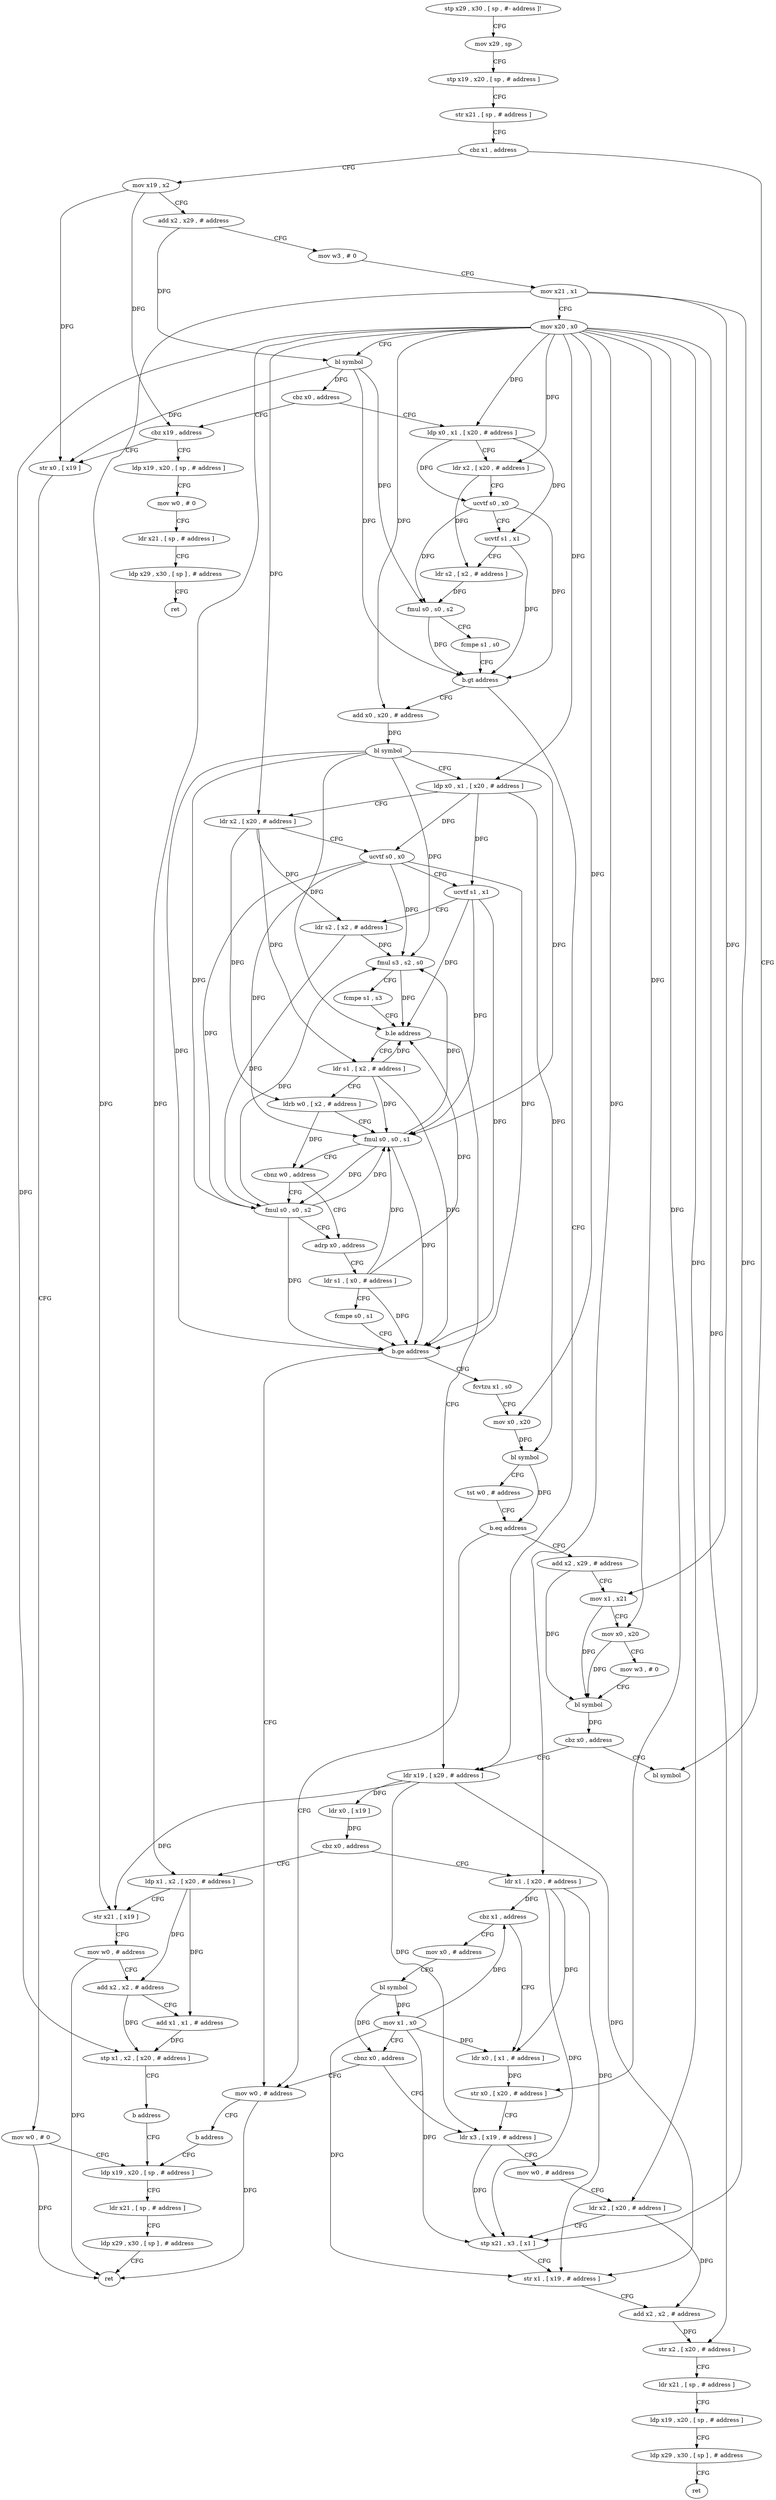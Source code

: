 digraph "func" {
"4285488" [label = "stp x29 , x30 , [ sp , #- address ]!" ]
"4285492" [label = "mov x29 , sp" ]
"4285496" [label = "stp x19 , x20 , [ sp , # address ]" ]
"4285500" [label = "str x21 , [ sp , # address ]" ]
"4285504" [label = "cbz x1 , address" ]
"4285816" [label = "bl symbol" ]
"4285508" [label = "mov x19 , x2" ]
"4285512" [label = "add x2 , x29 , # address" ]
"4285516" [label = "mov w3 , # 0" ]
"4285520" [label = "mov x21 , x1" ]
"4285524" [label = "mov x20 , x0" ]
"4285528" [label = "bl symbol" ]
"4285532" [label = "cbz x0 , address" ]
"4285568" [label = "ldp x0 , x1 , [ x20 , # address ]" ]
"4285536" [label = "cbz x19 , address" ]
"4285572" [label = "ldr x2 , [ x20 , # address ]" ]
"4285576" [label = "ucvtf s0 , x0" ]
"4285580" [label = "ucvtf s1 , x1" ]
"4285584" [label = "ldr s2 , [ x2 , # address ]" ]
"4285588" [label = "fmul s0 , s0 , s2" ]
"4285592" [label = "fcmpe s1 , s0" ]
"4285596" [label = "b.gt address" ]
"4285696" [label = "add x0 , x20 , # address" ]
"4285600" [label = "ldr x19 , [ x29 , # address ]" ]
"4285672" [label = "ldp x19 , x20 , [ sp , # address ]" ]
"4285540" [label = "str x0 , [ x19 ]" ]
"4285700" [label = "bl symbol" ]
"4285704" [label = "ldp x0 , x1 , [ x20 , # address ]" ]
"4285708" [label = "ldr x2 , [ x20 , # address ]" ]
"4285712" [label = "ucvtf s0 , x0" ]
"4285716" [label = "ucvtf s1 , x1" ]
"4285720" [label = "ldr s2 , [ x2 , # address ]" ]
"4285724" [label = "fmul s3 , s2 , s0" ]
"4285728" [label = "fcmpe s1 , s3" ]
"4285732" [label = "b.le address" ]
"4285736" [label = "ldr s1 , [ x2 , # address ]" ]
"4285604" [label = "ldr x0 , [ x19 ]" ]
"4285608" [label = "cbz x0 , address" ]
"4285824" [label = "ldp x1 , x2 , [ x20 , # address ]" ]
"4285612" [label = "ldr x1 , [ x20 , # address ]" ]
"4285676" [label = "mov w0 , # 0" ]
"4285680" [label = "ldr x21 , [ sp , # address ]" ]
"4285684" [label = "ldp x29 , x30 , [ sp ] , # address" ]
"4285688" [label = "ret" ]
"4285544" [label = "mov w0 , # 0" ]
"4285548" [label = "ldp x19 , x20 , [ sp , # address ]" ]
"4285740" [label = "ldrb w0 , [ x2 , # address ]" ]
"4285744" [label = "fmul s0 , s0 , s1" ]
"4285748" [label = "cbnz w0 , address" ]
"4285756" [label = "adrp x0 , address" ]
"4285752" [label = "fmul s0 , s0 , s2" ]
"4285828" [label = "str x21 , [ x19 ]" ]
"4285832" [label = "mov w0 , # address" ]
"4285836" [label = "add x2 , x2 , # address" ]
"4285840" [label = "add x1 , x1 , # address" ]
"4285844" [label = "stp x1 , x2 , [ x20 , # address ]" ]
"4285848" [label = "b address" ]
"4285616" [label = "cbz x1 , address" ]
"4285852" [label = "mov x0 , # address" ]
"4285620" [label = "ldr x0 , [ x1 , # address ]" ]
"4285760" [label = "ldr s1 , [ x0 , # address ]" ]
"4285764" [label = "fcmpe s0 , s1" ]
"4285768" [label = "b.ge address" ]
"4285868" [label = "mov w0 , # address" ]
"4285772" [label = "fcvtzu x1 , s0" ]
"4285552" [label = "ldr x21 , [ sp , # address ]" ]
"4285556" [label = "ldp x29 , x30 , [ sp ] , # address" ]
"4285560" [label = "ret" ]
"4285856" [label = "bl symbol" ]
"4285860" [label = "mov x1 , x0" ]
"4285864" [label = "cbnz x0 , address" ]
"4285628" [label = "ldr x3 , [ x19 , # address ]" ]
"4285624" [label = "str x0 , [ x20 , # address ]" ]
"4285872" [label = "b address" ]
"4285776" [label = "mov x0 , x20" ]
"4285780" [label = "bl symbol" ]
"4285784" [label = "tst w0 , # address" ]
"4285788" [label = "b.eq address" ]
"4285792" [label = "add x2 , x29 , # address" ]
"4285632" [label = "mov w0 , # address" ]
"4285636" [label = "ldr x2 , [ x20 , # address ]" ]
"4285640" [label = "stp x21 , x3 , [ x1 ]" ]
"4285644" [label = "str x1 , [ x19 , # address ]" ]
"4285648" [label = "add x2 , x2 , # address" ]
"4285652" [label = "str x2 , [ x20 , # address ]" ]
"4285656" [label = "ldr x21 , [ sp , # address ]" ]
"4285660" [label = "ldp x19 , x20 , [ sp , # address ]" ]
"4285664" [label = "ldp x29 , x30 , [ sp ] , # address" ]
"4285668" [label = "ret" ]
"4285796" [label = "mov x1 , x21" ]
"4285800" [label = "mov x0 , x20" ]
"4285804" [label = "mov w3 , # 0" ]
"4285808" [label = "bl symbol" ]
"4285812" [label = "cbz x0 , address" ]
"4285488" -> "4285492" [ label = "CFG" ]
"4285492" -> "4285496" [ label = "CFG" ]
"4285496" -> "4285500" [ label = "CFG" ]
"4285500" -> "4285504" [ label = "CFG" ]
"4285504" -> "4285816" [ label = "CFG" ]
"4285504" -> "4285508" [ label = "CFG" ]
"4285508" -> "4285512" [ label = "CFG" ]
"4285508" -> "4285536" [ label = "DFG" ]
"4285508" -> "4285540" [ label = "DFG" ]
"4285512" -> "4285516" [ label = "CFG" ]
"4285512" -> "4285528" [ label = "DFG" ]
"4285516" -> "4285520" [ label = "CFG" ]
"4285520" -> "4285524" [ label = "CFG" ]
"4285520" -> "4285828" [ label = "DFG" ]
"4285520" -> "4285640" [ label = "DFG" ]
"4285520" -> "4285796" [ label = "DFG" ]
"4285524" -> "4285528" [ label = "CFG" ]
"4285524" -> "4285568" [ label = "DFG" ]
"4285524" -> "4285572" [ label = "DFG" ]
"4285524" -> "4285696" [ label = "DFG" ]
"4285524" -> "4285704" [ label = "DFG" ]
"4285524" -> "4285708" [ label = "DFG" ]
"4285524" -> "4285824" [ label = "DFG" ]
"4285524" -> "4285844" [ label = "DFG" ]
"4285524" -> "4285612" [ label = "DFG" ]
"4285524" -> "4285624" [ label = "DFG" ]
"4285524" -> "4285776" [ label = "DFG" ]
"4285524" -> "4285636" [ label = "DFG" ]
"4285524" -> "4285652" [ label = "DFG" ]
"4285524" -> "4285800" [ label = "DFG" ]
"4285528" -> "4285532" [ label = "DFG" ]
"4285528" -> "4285540" [ label = "DFG" ]
"4285528" -> "4285588" [ label = "DFG" ]
"4285528" -> "4285596" [ label = "DFG" ]
"4285532" -> "4285568" [ label = "CFG" ]
"4285532" -> "4285536" [ label = "CFG" ]
"4285568" -> "4285572" [ label = "CFG" ]
"4285568" -> "4285576" [ label = "DFG" ]
"4285568" -> "4285580" [ label = "DFG" ]
"4285536" -> "4285672" [ label = "CFG" ]
"4285536" -> "4285540" [ label = "CFG" ]
"4285572" -> "4285576" [ label = "CFG" ]
"4285572" -> "4285584" [ label = "DFG" ]
"4285576" -> "4285580" [ label = "CFG" ]
"4285576" -> "4285588" [ label = "DFG" ]
"4285576" -> "4285596" [ label = "DFG" ]
"4285580" -> "4285584" [ label = "CFG" ]
"4285580" -> "4285596" [ label = "DFG" ]
"4285584" -> "4285588" [ label = "DFG" ]
"4285588" -> "4285592" [ label = "CFG" ]
"4285588" -> "4285596" [ label = "DFG" ]
"4285592" -> "4285596" [ label = "CFG" ]
"4285596" -> "4285696" [ label = "CFG" ]
"4285596" -> "4285600" [ label = "CFG" ]
"4285696" -> "4285700" [ label = "DFG" ]
"4285600" -> "4285604" [ label = "DFG" ]
"4285600" -> "4285828" [ label = "DFG" ]
"4285600" -> "4285628" [ label = "DFG" ]
"4285600" -> "4285644" [ label = "DFG" ]
"4285672" -> "4285676" [ label = "CFG" ]
"4285540" -> "4285544" [ label = "CFG" ]
"4285700" -> "4285704" [ label = "CFG" ]
"4285700" -> "4285724" [ label = "DFG" ]
"4285700" -> "4285744" [ label = "DFG" ]
"4285700" -> "4285768" [ label = "DFG" ]
"4285700" -> "4285752" [ label = "DFG" ]
"4285700" -> "4285732" [ label = "DFG" ]
"4285704" -> "4285708" [ label = "CFG" ]
"4285704" -> "4285712" [ label = "DFG" ]
"4285704" -> "4285716" [ label = "DFG" ]
"4285704" -> "4285780" [ label = "DFG" ]
"4285708" -> "4285712" [ label = "CFG" ]
"4285708" -> "4285720" [ label = "DFG" ]
"4285708" -> "4285736" [ label = "DFG" ]
"4285708" -> "4285740" [ label = "DFG" ]
"4285712" -> "4285716" [ label = "CFG" ]
"4285712" -> "4285724" [ label = "DFG" ]
"4285712" -> "4285744" [ label = "DFG" ]
"4285712" -> "4285768" [ label = "DFG" ]
"4285712" -> "4285752" [ label = "DFG" ]
"4285716" -> "4285720" [ label = "CFG" ]
"4285716" -> "4285732" [ label = "DFG" ]
"4285716" -> "4285744" [ label = "DFG" ]
"4285716" -> "4285768" [ label = "DFG" ]
"4285720" -> "4285724" [ label = "DFG" ]
"4285720" -> "4285752" [ label = "DFG" ]
"4285724" -> "4285728" [ label = "CFG" ]
"4285724" -> "4285732" [ label = "DFG" ]
"4285728" -> "4285732" [ label = "CFG" ]
"4285732" -> "4285600" [ label = "CFG" ]
"4285732" -> "4285736" [ label = "CFG" ]
"4285736" -> "4285740" [ label = "CFG" ]
"4285736" -> "4285732" [ label = "DFG" ]
"4285736" -> "4285744" [ label = "DFG" ]
"4285736" -> "4285768" [ label = "DFG" ]
"4285604" -> "4285608" [ label = "DFG" ]
"4285608" -> "4285824" [ label = "CFG" ]
"4285608" -> "4285612" [ label = "CFG" ]
"4285824" -> "4285828" [ label = "CFG" ]
"4285824" -> "4285840" [ label = "DFG" ]
"4285824" -> "4285836" [ label = "DFG" ]
"4285612" -> "4285616" [ label = "DFG" ]
"4285612" -> "4285620" [ label = "DFG" ]
"4285612" -> "4285640" [ label = "DFG" ]
"4285612" -> "4285644" [ label = "DFG" ]
"4285676" -> "4285680" [ label = "CFG" ]
"4285680" -> "4285684" [ label = "CFG" ]
"4285684" -> "4285688" [ label = "CFG" ]
"4285544" -> "4285548" [ label = "CFG" ]
"4285544" -> "4285560" [ label = "DFG" ]
"4285548" -> "4285552" [ label = "CFG" ]
"4285740" -> "4285744" [ label = "CFG" ]
"4285740" -> "4285748" [ label = "DFG" ]
"4285744" -> "4285748" [ label = "CFG" ]
"4285744" -> "4285724" [ label = "DFG" ]
"4285744" -> "4285768" [ label = "DFG" ]
"4285744" -> "4285752" [ label = "DFG" ]
"4285748" -> "4285756" [ label = "CFG" ]
"4285748" -> "4285752" [ label = "CFG" ]
"4285756" -> "4285760" [ label = "CFG" ]
"4285752" -> "4285756" [ label = "CFG" ]
"4285752" -> "4285724" [ label = "DFG" ]
"4285752" -> "4285744" [ label = "DFG" ]
"4285752" -> "4285768" [ label = "DFG" ]
"4285828" -> "4285832" [ label = "CFG" ]
"4285832" -> "4285836" [ label = "CFG" ]
"4285832" -> "4285560" [ label = "DFG" ]
"4285836" -> "4285840" [ label = "CFG" ]
"4285836" -> "4285844" [ label = "DFG" ]
"4285840" -> "4285844" [ label = "DFG" ]
"4285844" -> "4285848" [ label = "CFG" ]
"4285848" -> "4285548" [ label = "CFG" ]
"4285616" -> "4285852" [ label = "CFG" ]
"4285616" -> "4285620" [ label = "CFG" ]
"4285852" -> "4285856" [ label = "CFG" ]
"4285620" -> "4285624" [ label = "DFG" ]
"4285760" -> "4285764" [ label = "CFG" ]
"4285760" -> "4285744" [ label = "DFG" ]
"4285760" -> "4285732" [ label = "DFG" ]
"4285760" -> "4285768" [ label = "DFG" ]
"4285764" -> "4285768" [ label = "CFG" ]
"4285768" -> "4285868" [ label = "CFG" ]
"4285768" -> "4285772" [ label = "CFG" ]
"4285868" -> "4285872" [ label = "CFG" ]
"4285868" -> "4285560" [ label = "DFG" ]
"4285772" -> "4285776" [ label = "CFG" ]
"4285552" -> "4285556" [ label = "CFG" ]
"4285556" -> "4285560" [ label = "CFG" ]
"4285856" -> "4285860" [ label = "DFG" ]
"4285856" -> "4285864" [ label = "DFG" ]
"4285860" -> "4285864" [ label = "CFG" ]
"4285860" -> "4285616" [ label = "DFG" ]
"4285860" -> "4285620" [ label = "DFG" ]
"4285860" -> "4285640" [ label = "DFG" ]
"4285860" -> "4285644" [ label = "DFG" ]
"4285864" -> "4285628" [ label = "CFG" ]
"4285864" -> "4285868" [ label = "CFG" ]
"4285628" -> "4285632" [ label = "CFG" ]
"4285628" -> "4285640" [ label = "DFG" ]
"4285624" -> "4285628" [ label = "CFG" ]
"4285872" -> "4285548" [ label = "CFG" ]
"4285776" -> "4285780" [ label = "DFG" ]
"4285780" -> "4285784" [ label = "CFG" ]
"4285780" -> "4285788" [ label = "DFG" ]
"4285784" -> "4285788" [ label = "CFG" ]
"4285788" -> "4285868" [ label = "CFG" ]
"4285788" -> "4285792" [ label = "CFG" ]
"4285792" -> "4285796" [ label = "CFG" ]
"4285792" -> "4285808" [ label = "DFG" ]
"4285632" -> "4285636" [ label = "CFG" ]
"4285636" -> "4285640" [ label = "CFG" ]
"4285636" -> "4285648" [ label = "DFG" ]
"4285640" -> "4285644" [ label = "CFG" ]
"4285644" -> "4285648" [ label = "CFG" ]
"4285648" -> "4285652" [ label = "DFG" ]
"4285652" -> "4285656" [ label = "CFG" ]
"4285656" -> "4285660" [ label = "CFG" ]
"4285660" -> "4285664" [ label = "CFG" ]
"4285664" -> "4285668" [ label = "CFG" ]
"4285796" -> "4285800" [ label = "CFG" ]
"4285796" -> "4285808" [ label = "DFG" ]
"4285800" -> "4285804" [ label = "CFG" ]
"4285800" -> "4285808" [ label = "DFG" ]
"4285804" -> "4285808" [ label = "CFG" ]
"4285808" -> "4285812" [ label = "DFG" ]
"4285812" -> "4285600" [ label = "CFG" ]
"4285812" -> "4285816" [ label = "CFG" ]
}
